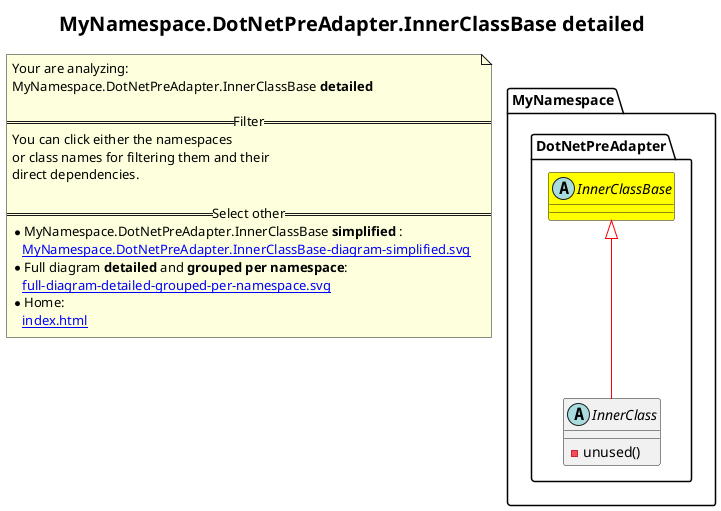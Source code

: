 @startuml
skinparam linetype ortho
title <size:20>MyNamespace.DotNetPreAdapter.InnerClassBase **detailed** </size>
note "Your are analyzing:\nMyNamespace.DotNetPreAdapter.InnerClassBase **detailed** \n\n==Filter==\nYou can click either the namespaces \nor class names for filtering them and their\ndirect dependencies.\n\n==Select other==\n* MyNamespace.DotNetPreAdapter.InnerClassBase **simplified** :\n   [[MyNamespace.DotNetPreAdapter.InnerClassBase-diagram-simplified.svg]]\n* Full diagram **detailed** and **grouped per namespace**:\n   [[full-diagram-detailed-grouped-per-namespace.svg]]\n* Home:\n   [[index.html]]" as FloatingNote
  abstract class MyNamespace.DotNetPreAdapter.InnerClassBase [[MyNamespace.DotNetPreAdapter.InnerClassBase-diagram-detailed.svg]] #yellow {
  }
  abstract class MyNamespace.DotNetPreAdapter.InnerClass [[MyNamespace.DotNetPreAdapter.InnerClass-diagram-detailed.svg]]  {
    - unused(<font color="6060BB"></font>)
  }
 ' *************************************** 
 ' *************************************** 
 ' *************************************** 
' Class relations extracted from namespace:
' MyNamespace.DotNetPreAdapter
MyNamespace.DotNetPreAdapter.InnerClassBase <|-[#red]- MyNamespace.DotNetPreAdapter.InnerClass
@enduml